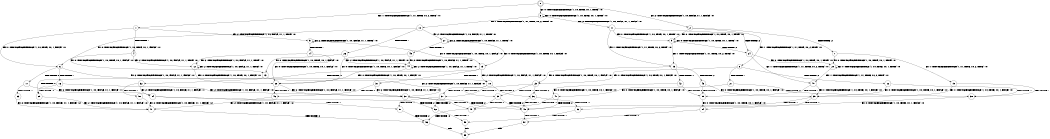 digraph BCG {
size = "7, 10.5";
center = TRUE;
node [shape = circle];
0 [peripheries = 2];
0 -> 1 [label = "EX !1 !ATOMIC_EXCH_BRANCH (1, +1, TRUE, +0, 2, TRUE) !:0:"];
0 -> 2 [label = "EX !2 !ATOMIC_EXCH_BRANCH (1, +0, FALSE, +1, 1, FALSE) !:0:"];
0 -> 3 [label = "EX !0 !ATOMIC_EXCH_BRANCH (1, +0, TRUE, +0, 1, TRUE) !:0:"];
1 -> 4 [label = "TERMINATE !1"];
1 -> 5 [label = "EX !2 !ATOMIC_EXCH_BRANCH (1, +0, FALSE, +1, 1, TRUE) !:0:"];
1 -> 6 [label = "EX !0 !ATOMIC_EXCH_BRANCH (1, +0, TRUE, +0, 1, FALSE) !:0:"];
2 -> 7 [label = "TERMINATE !2"];
2 -> 8 [label = "EX !1 !ATOMIC_EXCH_BRANCH (1, +1, TRUE, +0, 2, TRUE) !:0:"];
2 -> 9 [label = "EX !0 !ATOMIC_EXCH_BRANCH (1, +0, TRUE, +0, 1, TRUE) !:0:"];
3 -> 10 [label = "EX !1 !ATOMIC_EXCH_BRANCH (1, +1, TRUE, +0, 2, TRUE) !:0:"];
3 -> 11 [label = "EX !2 !ATOMIC_EXCH_BRANCH (1, +0, FALSE, +1, 1, FALSE) !:0:"];
3 -> 3 [label = "EX !0 !ATOMIC_EXCH_BRANCH (1, +0, TRUE, +0, 1, TRUE) !:0:"];
4 -> 12 [label = "EX !2 !ATOMIC_EXCH_BRANCH (1, +0, FALSE, +1, 1, TRUE) !:0:"];
4 -> 13 [label = "EX !0 !ATOMIC_EXCH_BRANCH (1, +0, TRUE, +0, 1, FALSE) !:0:"];
5 -> 14 [label = "TERMINATE !1"];
5 -> 15 [label = "EX !0 !ATOMIC_EXCH_BRANCH (1, +0, TRUE, +0, 1, FALSE) !:0:"];
5 -> 5 [label = "EX !2 !ATOMIC_EXCH_BRANCH (1, +0, FALSE, +1, 1, TRUE) !:0:"];
6 -> 16 [label = "TERMINATE !1"];
6 -> 17 [label = "TERMINATE !0"];
6 -> 18 [label = "EX !2 !ATOMIC_EXCH_BRANCH (1, +0, FALSE, +1, 1, FALSE) !:0:"];
7 -> 19 [label = "EX !1 !ATOMIC_EXCH_BRANCH (1, +1, TRUE, +0, 2, TRUE) !:0:"];
7 -> 20 [label = "EX !0 !ATOMIC_EXCH_BRANCH (1, +0, TRUE, +0, 1, TRUE) !:0:"];
8 -> 21 [label = "TERMINATE !1"];
8 -> 22 [label = "TERMINATE !2"];
8 -> 23 [label = "EX !0 !ATOMIC_EXCH_BRANCH (1, +0, TRUE, +0, 1, FALSE) !:0:"];
9 -> 24 [label = "TERMINATE !2"];
9 -> 25 [label = "EX !1 !ATOMIC_EXCH_BRANCH (1, +1, TRUE, +0, 2, TRUE) !:0:"];
9 -> 9 [label = "EX !0 !ATOMIC_EXCH_BRANCH (1, +0, TRUE, +0, 1, TRUE) !:0:"];
10 -> 26 [label = "TERMINATE !1"];
10 -> 27 [label = "EX !2 !ATOMIC_EXCH_BRANCH (1, +0, FALSE, +1, 1, TRUE) !:0:"];
10 -> 6 [label = "EX !0 !ATOMIC_EXCH_BRANCH (1, +0, TRUE, +0, 1, FALSE) !:0:"];
11 -> 24 [label = "TERMINATE !2"];
11 -> 25 [label = "EX !1 !ATOMIC_EXCH_BRANCH (1, +1, TRUE, +0, 2, TRUE) !:0:"];
11 -> 9 [label = "EX !0 !ATOMIC_EXCH_BRANCH (1, +0, TRUE, +0, 1, TRUE) !:0:"];
12 -> 28 [label = "EX !0 !ATOMIC_EXCH_BRANCH (1, +0, TRUE, +0, 1, FALSE) !:0:"];
12 -> 12 [label = "EX !2 !ATOMIC_EXCH_BRANCH (1, +0, FALSE, +1, 1, TRUE) !:0:"];
13 -> 29 [label = "TERMINATE !0"];
13 -> 30 [label = "EX !2 !ATOMIC_EXCH_BRANCH (1, +0, FALSE, +1, 1, FALSE) !:0:"];
14 -> 28 [label = "EX !0 !ATOMIC_EXCH_BRANCH (1, +0, TRUE, +0, 1, FALSE) !:0:"];
14 -> 12 [label = "EX !2 !ATOMIC_EXCH_BRANCH (1, +0, FALSE, +1, 1, TRUE) !:0:"];
15 -> 31 [label = "TERMINATE !1"];
15 -> 32 [label = "TERMINATE !0"];
15 -> 18 [label = "EX !2 !ATOMIC_EXCH_BRANCH (1, +0, FALSE, +1, 1, FALSE) !:0:"];
16 -> 29 [label = "TERMINATE !0"];
16 -> 30 [label = "EX !2 !ATOMIC_EXCH_BRANCH (1, +0, FALSE, +1, 1, FALSE) !:0:"];
17 -> 33 [label = "TERMINATE !1"];
17 -> 34 [label = "EX !2 !ATOMIC_EXCH_BRANCH (1, +0, FALSE, +1, 1, FALSE) !:1:"];
18 -> 35 [label = "TERMINATE !1"];
18 -> 36 [label = "TERMINATE !2"];
18 -> 37 [label = "TERMINATE !0"];
19 -> 38 [label = "TERMINATE !1"];
19 -> 39 [label = "EX !0 !ATOMIC_EXCH_BRANCH (1, +0, TRUE, +0, 1, FALSE) !:0:"];
20 -> 40 [label = "EX !1 !ATOMIC_EXCH_BRANCH (1, +1, TRUE, +0, 2, TRUE) !:0:"];
20 -> 20 [label = "EX !0 !ATOMIC_EXCH_BRANCH (1, +0, TRUE, +0, 1, TRUE) !:0:"];
21 -> 38 [label = "TERMINATE !2"];
21 -> 41 [label = "EX !0 !ATOMIC_EXCH_BRANCH (1, +0, TRUE, +0, 1, FALSE) !:0:"];
22 -> 38 [label = "TERMINATE !1"];
22 -> 39 [label = "EX !0 !ATOMIC_EXCH_BRANCH (1, +0, TRUE, +0, 1, FALSE) !:0:"];
23 -> 35 [label = "TERMINATE !1"];
23 -> 36 [label = "TERMINATE !2"];
23 -> 37 [label = "TERMINATE !0"];
24 -> 40 [label = "EX !1 !ATOMIC_EXCH_BRANCH (1, +1, TRUE, +0, 2, TRUE) !:0:"];
24 -> 20 [label = "EX !0 !ATOMIC_EXCH_BRANCH (1, +0, TRUE, +0, 1, TRUE) !:0:"];
25 -> 42 [label = "TERMINATE !1"];
25 -> 43 [label = "TERMINATE !2"];
25 -> 23 [label = "EX !0 !ATOMIC_EXCH_BRANCH (1, +0, TRUE, +0, 1, FALSE) !:0:"];
26 -> 44 [label = "EX !2 !ATOMIC_EXCH_BRANCH (1, +0, FALSE, +1, 1, TRUE) !:0:"];
26 -> 13 [label = "EX !0 !ATOMIC_EXCH_BRANCH (1, +0, TRUE, +0, 1, FALSE) !:0:"];
27 -> 45 [label = "TERMINATE !1"];
27 -> 27 [label = "EX !2 !ATOMIC_EXCH_BRANCH (1, +0, FALSE, +1, 1, TRUE) !:0:"];
27 -> 15 [label = "EX !0 !ATOMIC_EXCH_BRANCH (1, +0, TRUE, +0, 1, FALSE) !:0:"];
28 -> 46 [label = "TERMINATE !0"];
28 -> 30 [label = "EX !2 !ATOMIC_EXCH_BRANCH (1, +0, FALSE, +1, 1, FALSE) !:0:"];
29 -> 47 [label = "EX !2 !ATOMIC_EXCH_BRANCH (1, +0, FALSE, +1, 1, FALSE) !:2:"];
30 -> 48 [label = "TERMINATE !2"];
30 -> 49 [label = "TERMINATE !0"];
31 -> 46 [label = "TERMINATE !0"];
31 -> 30 [label = "EX !2 !ATOMIC_EXCH_BRANCH (1, +0, FALSE, +1, 1, FALSE) !:0:"];
32 -> 50 [label = "TERMINATE !1"];
32 -> 34 [label = "EX !2 !ATOMIC_EXCH_BRANCH (1, +0, FALSE, +1, 1, FALSE) !:1:"];
33 -> 47 [label = "EX !2 !ATOMIC_EXCH_BRANCH (1, +0, FALSE, +1, 1, FALSE) !:2:"];
34 -> 51 [label = "TERMINATE !1"];
34 -> 52 [label = "TERMINATE !2"];
35 -> 48 [label = "TERMINATE !2"];
35 -> 49 [label = "TERMINATE !0"];
36 -> 48 [label = "TERMINATE !1"];
36 -> 53 [label = "TERMINATE !0"];
37 -> 51 [label = "TERMINATE !1"];
37 -> 52 [label = "TERMINATE !2"];
38 -> 54 [label = "EX !0 !ATOMIC_EXCH_BRANCH (1, +0, TRUE, +0, 1, FALSE) !:0:"];
39 -> 48 [label = "TERMINATE !1"];
39 -> 53 [label = "TERMINATE !0"];
40 -> 55 [label = "TERMINATE !1"];
40 -> 39 [label = "EX !0 !ATOMIC_EXCH_BRANCH (1, +0, TRUE, +0, 1, FALSE) !:0:"];
41 -> 48 [label = "TERMINATE !2"];
41 -> 49 [label = "TERMINATE !0"];
42 -> 55 [label = "TERMINATE !2"];
42 -> 41 [label = "EX !0 !ATOMIC_EXCH_BRANCH (1, +0, TRUE, +0, 1, FALSE) !:0:"];
43 -> 55 [label = "TERMINATE !1"];
43 -> 39 [label = "EX !0 !ATOMIC_EXCH_BRANCH (1, +0, TRUE, +0, 1, FALSE) !:0:"];
44 -> 44 [label = "EX !2 !ATOMIC_EXCH_BRANCH (1, +0, FALSE, +1, 1, TRUE) !:0:"];
44 -> 28 [label = "EX !0 !ATOMIC_EXCH_BRANCH (1, +0, TRUE, +0, 1, FALSE) !:0:"];
45 -> 44 [label = "EX !2 !ATOMIC_EXCH_BRANCH (1, +0, FALSE, +1, 1, TRUE) !:0:"];
45 -> 28 [label = "EX !0 !ATOMIC_EXCH_BRANCH (1, +0, TRUE, +0, 1, FALSE) !:0:"];
46 -> 47 [label = "EX !2 !ATOMIC_EXCH_BRANCH (1, +0, FALSE, +1, 1, FALSE) !:2:"];
47 -> 56 [label = "TERMINATE !2"];
48 -> 57 [label = "TERMINATE !0"];
49 -> 56 [label = "TERMINATE !2"];
50 -> 47 [label = "EX !2 !ATOMIC_EXCH_BRANCH (1, +0, FALSE, +1, 1, FALSE) !:2:"];
51 -> 56 [label = "TERMINATE !2"];
52 -> 58 [label = "TERMINATE !1"];
53 -> 58 [label = "TERMINATE !1"];
54 -> 57 [label = "TERMINATE !0"];
55 -> 54 [label = "EX !0 !ATOMIC_EXCH_BRANCH (1, +0, TRUE, +0, 1, FALSE) !:0:"];
56 -> 59 [label = "exit"];
57 -> 59 [label = "exit"];
58 -> 59 [label = "exit"];
}
